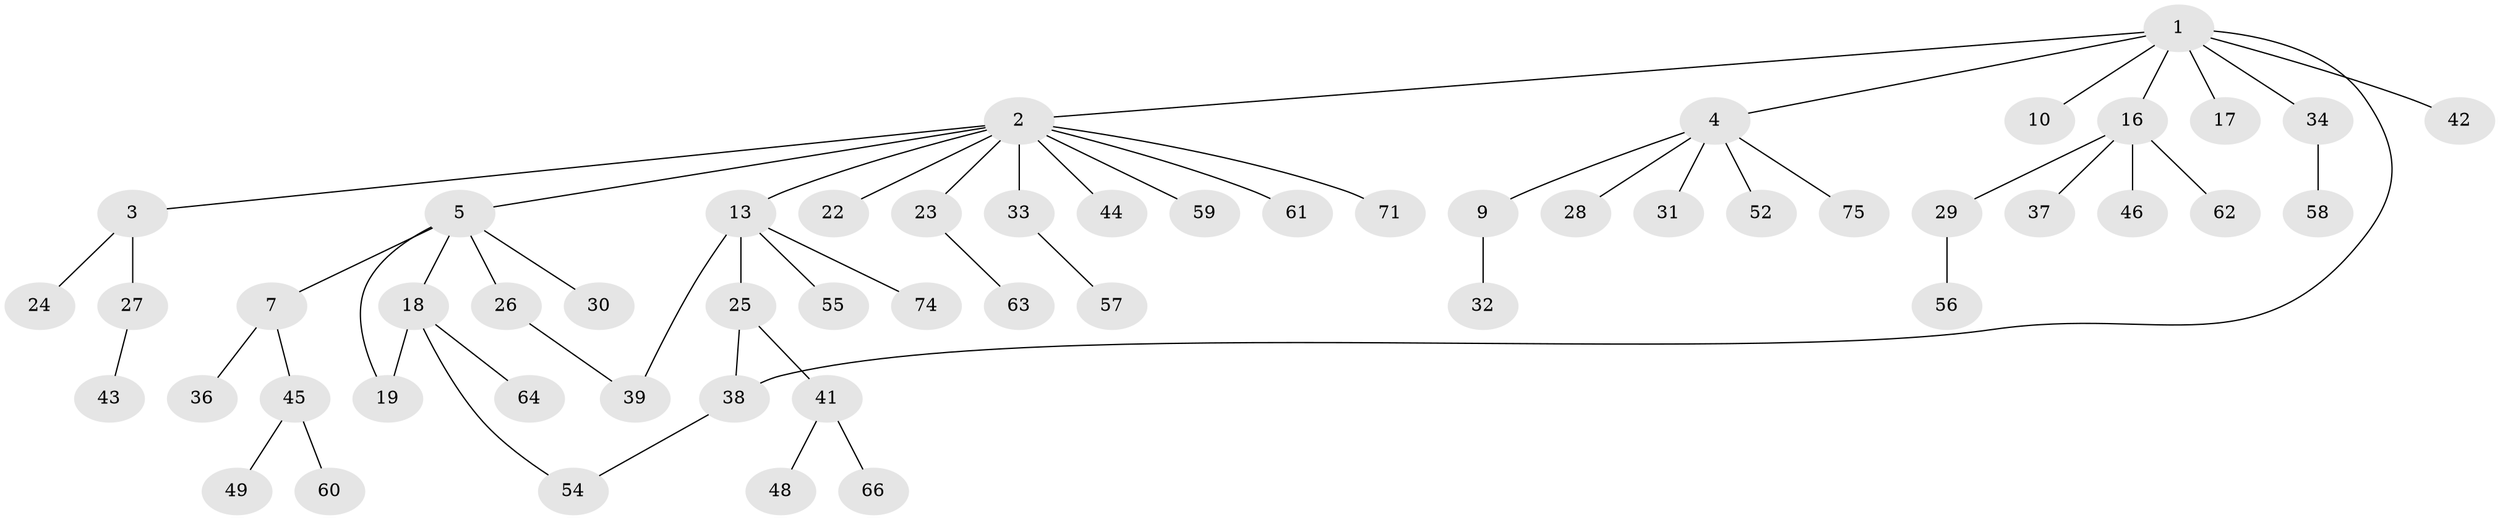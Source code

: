 // original degree distribution, {5: 0.05333333333333334, 8: 0.013333333333333334, 3: 0.16, 6: 0.013333333333333334, 2: 0.22666666666666666, 1: 0.48, 4: 0.05333333333333334}
// Generated by graph-tools (version 1.1) at 2025/41/03/06/25 10:41:31]
// undirected, 54 vertices, 57 edges
graph export_dot {
graph [start="1"]
  node [color=gray90,style=filled];
  1 [super="+12"];
  2 [super="+11"];
  3 [super="+6"];
  4 [super="+8"];
  5 [super="+15"];
  7 [super="+14"];
  9 [super="+53"];
  10;
  13 [super="+20"];
  16 [super="+35"];
  17;
  18 [super="+21"];
  19;
  22;
  23 [super="+65"];
  24;
  25 [super="+69"];
  26;
  27;
  28;
  29 [super="+50"];
  30;
  31;
  32;
  33 [super="+73"];
  34;
  36 [super="+51"];
  37;
  38 [super="+40"];
  39 [super="+70"];
  41;
  42;
  43;
  44 [super="+68"];
  45 [super="+47"];
  46;
  48;
  49;
  52;
  54;
  55;
  56 [super="+67"];
  57;
  58 [super="+72"];
  59;
  60;
  61;
  62;
  63;
  64;
  66;
  71;
  74;
  75;
  1 -- 2;
  1 -- 4;
  1 -- 10;
  1 -- 34;
  1 -- 16;
  1 -- 17;
  1 -- 38;
  1 -- 42;
  2 -- 3;
  2 -- 5;
  2 -- 13;
  2 -- 22;
  2 -- 23;
  2 -- 33;
  2 -- 71;
  2 -- 59;
  2 -- 44;
  2 -- 61;
  3 -- 27;
  3 -- 24;
  4 -- 28;
  4 -- 31;
  4 -- 75;
  4 -- 9;
  4 -- 52;
  5 -- 7;
  5 -- 26;
  5 -- 30;
  5 -- 19;
  5 -- 18;
  7 -- 36;
  7 -- 45;
  9 -- 32;
  13 -- 25;
  13 -- 74;
  13 -- 55;
  13 -- 39;
  16 -- 29;
  16 -- 46;
  16 -- 37;
  16 -- 62;
  18 -- 19;
  18 -- 64;
  18 -- 54;
  23 -- 63;
  25 -- 41;
  25 -- 38;
  26 -- 39;
  27 -- 43;
  29 -- 56;
  33 -- 57;
  34 -- 58;
  38 -- 54;
  41 -- 48;
  41 -- 66;
  45 -- 49;
  45 -- 60;
}
